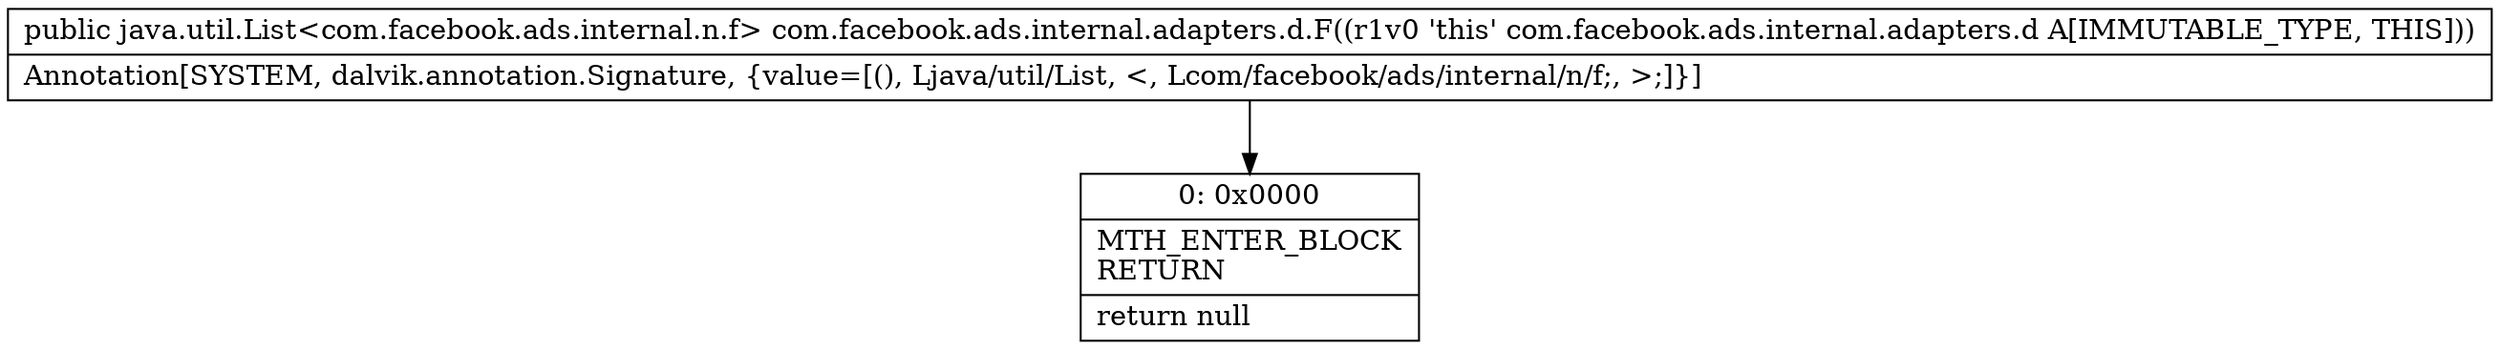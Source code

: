digraph "CFG forcom.facebook.ads.internal.adapters.d.F()Ljava\/util\/List;" {
Node_0 [shape=record,label="{0\:\ 0x0000|MTH_ENTER_BLOCK\lRETURN\l|return null\l}"];
MethodNode[shape=record,label="{public java.util.List\<com.facebook.ads.internal.n.f\> com.facebook.ads.internal.adapters.d.F((r1v0 'this' com.facebook.ads.internal.adapters.d A[IMMUTABLE_TYPE, THIS]))  | Annotation[SYSTEM, dalvik.annotation.Signature, \{value=[(), Ljava\/util\/List, \<, Lcom\/facebook\/ads\/internal\/n\/f;, \>;]\}]\l}"];
MethodNode -> Node_0;
}


